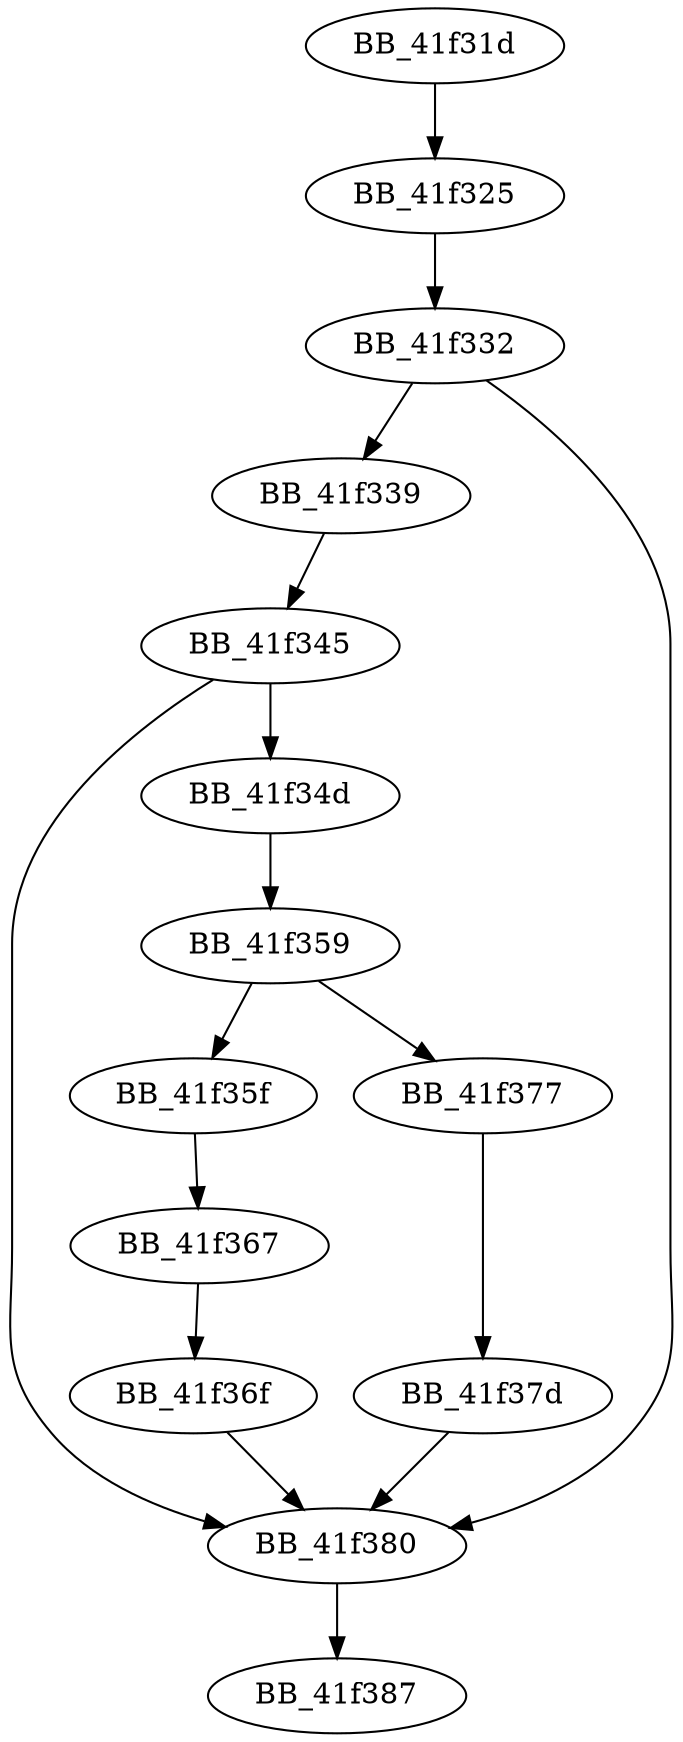 DiGraph __getptd_noexit{
BB_41f31d->BB_41f325
BB_41f325->BB_41f332
BB_41f332->BB_41f339
BB_41f332->BB_41f380
BB_41f339->BB_41f345
BB_41f345->BB_41f34d
BB_41f345->BB_41f380
BB_41f34d->BB_41f359
BB_41f359->BB_41f35f
BB_41f359->BB_41f377
BB_41f35f->BB_41f367
BB_41f367->BB_41f36f
BB_41f36f->BB_41f380
BB_41f377->BB_41f37d
BB_41f37d->BB_41f380
BB_41f380->BB_41f387
}
